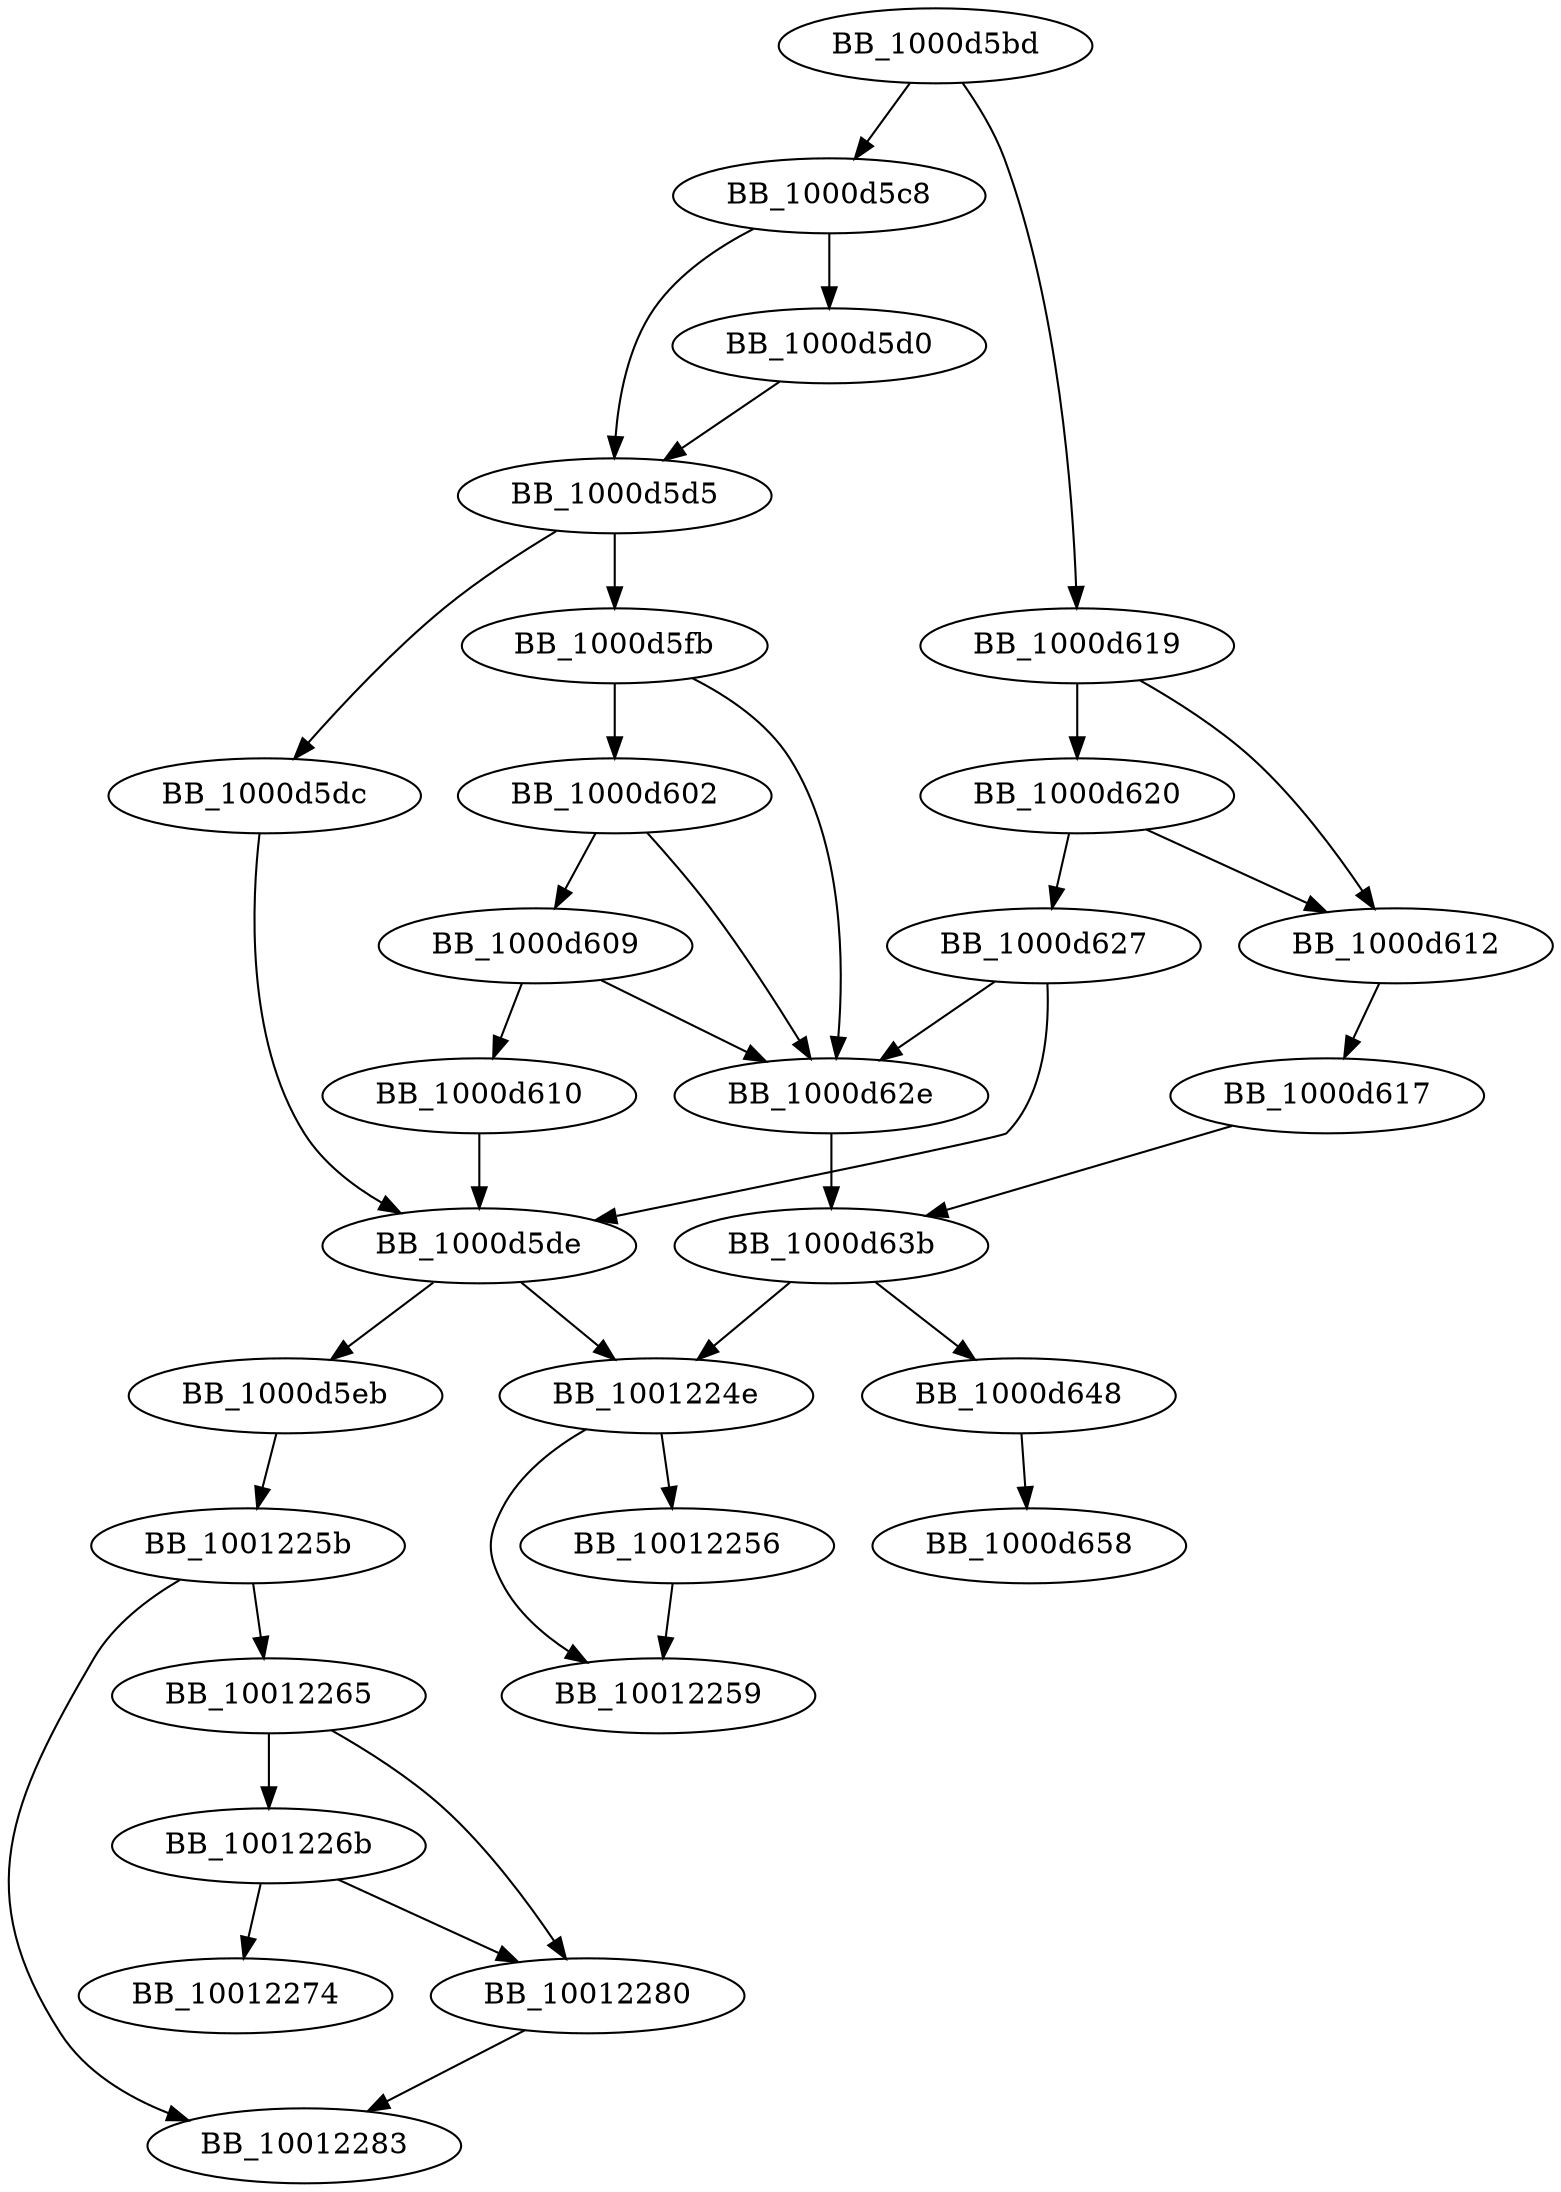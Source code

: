 DiGraph start{
BB_1000d5bd->BB_1000d5c8
BB_1000d5bd->BB_1000d619
BB_1000d5c8->BB_1000d5d0
BB_1000d5c8->BB_1000d5d5
BB_1000d5d0->BB_1000d5d5
BB_1000d5d5->BB_1000d5dc
BB_1000d5d5->BB_1000d5fb
BB_1000d5dc->BB_1000d5de
BB_1000d5de->BB_1000d5eb
BB_1000d5de->BB_1001224e
BB_1000d5eb->BB_1001225b
BB_1000d5fb->BB_1000d602
BB_1000d5fb->BB_1000d62e
BB_1000d602->BB_1000d609
BB_1000d602->BB_1000d62e
BB_1000d609->BB_1000d610
BB_1000d609->BB_1000d62e
BB_1000d610->BB_1000d5de
BB_1000d612->BB_1000d617
BB_1000d617->BB_1000d63b
BB_1000d619->BB_1000d612
BB_1000d619->BB_1000d620
BB_1000d620->BB_1000d612
BB_1000d620->BB_1000d627
BB_1000d627->BB_1000d5de
BB_1000d627->BB_1000d62e
BB_1000d62e->BB_1000d63b
BB_1000d63b->BB_1000d648
BB_1000d63b->BB_1001224e
BB_1000d648->BB_1000d658
BB_1001224e->BB_10012256
BB_1001224e->BB_10012259
BB_10012256->BB_10012259
BB_1001225b->BB_10012265
BB_1001225b->BB_10012283
BB_10012265->BB_1001226b
BB_10012265->BB_10012280
BB_1001226b->BB_10012274
BB_1001226b->BB_10012280
BB_10012280->BB_10012283
}
